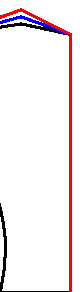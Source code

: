 %*************************************************************
%Drawing the back part of the shirt
%*************************************************************

inch := 2.54; % since 1 inch = 2.54;

def ParamPoints(expr t) =
	inc_neg := -1 * t * inch;
	inc_pos := t * inch;
    
	% Starting from the length
	p1 := (inc_neg,inc_neg);

	%from length to waist
	p2 := (h,inc_neg);
	
	p3 := (h,Length - 3.81 - 5.08); % 1.5 inch for the back neck
	
	p4 := (n,Length - 5.08 + inc_pos);
	
	p5 := (-Shoulder-inc_pos,Length - 7.62);
	
	p6 := (-Shoulder-inc_pos,38.1 + 25.4 + ((2/3)* ArmHole));
	
	p7 := (-c-inc_pos,25.4 + 38.1);
	
	p8 := (2.54-inc_pos,17.78-inc_pos); %1 inch inside to make it a bit curvy
	
enddef;


%========================================		
% Entering the measurements
%========================================
Neck := 30.385;
Waist := 69.29;
Chest := 86.36;
Hip := 101.6;
Length := 101.6;
Shoulder := 8.382; % This is of 1 side taking from the neck to the end of shoulder
ArmHole := 17.78;
%========================================
%scaling to quarter portion
%========================================
n := Neck/4;
w := Waist/4;
c := Chest/4;
h := Hip/4;
a := 45; % angle of cutting from neck to shoulders

%========================================
beginfig(1)
	pair p[];
	pickup pencircle scaled 1bp;
	for t=0 step 1 until 2:
		ParamPoints(t);
		path back;
		back := p1--p2..p3--p4{dir a}--p5..p6..p7{curl 1}..p8 rotated 2..p1;
		if t=0:
			draw back withcolor black;
		elseif t=1:
			draw back withcolor blue;
		else:
			draw back withcolor red;
		fi;
		
		
	endfor
	
	%draw p1 withpen pencircle scaled 4bp;
	%draw p2 withpen pencircle scaled 4bp;
	%draw p3 withpen pencircle scaled 4bp;
	%draw p4 withpen pencircle scaled 4bp;
	%draw p5 withpen pencircle scaled 4bp;
	%draw p6 withpen pencircle scaled 4bp;
	%draw p7 withpen pencircle scaled 4bp;
	%draw p8 withpen pencircle scaled 4bp;
	
endfig;
end;
		
	


